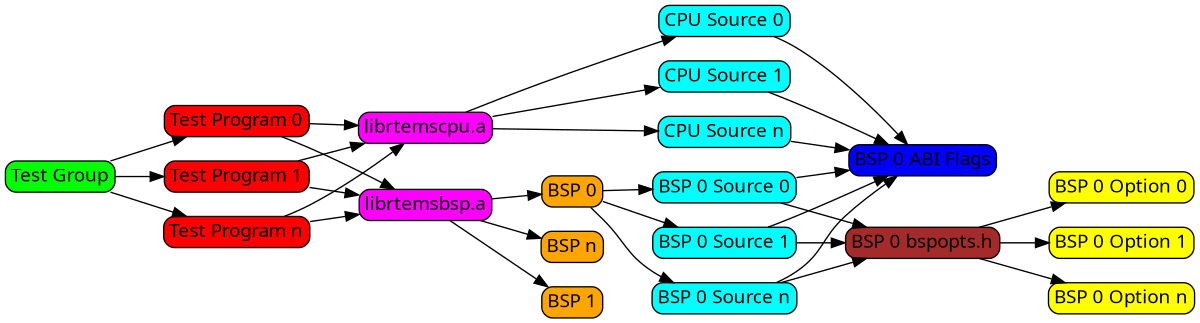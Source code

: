 # SPDX-License-Identifier: CC-BY-SA-4.0

# Copyright (C) 2019 embedded brains GmbH

digraph {
  size="8";
  margin="0";
  node [shape=box, style="filled, rounded", fontname="Sans serif", margin=0.05,width=0.05,height=0.05];
  tg [label="Test Group", fillcolor=green];
  t0 [label="Test Program 0", fillcolor=red];
  t1 [label="Test Program 1", fillcolor=red];
  tn [label="Test Program n", fillcolor=red];
  lb [label="librtemsbsp.a", fillcolor=magenta];
  lc [label="librtemscpu.a", fillcolor=magenta];
  b0 [label="BSP 0", fillcolor=orange];
  b1 [label="BSP 1", fillcolor=orange];
  bn [label="BSP n", fillcolor=orange];
  bo0 [label="BSP 0 bspopts.h", fillcolor=brown];
  o0 [label="BSP 0 Option 0", fillcolor=yellow];
  o1 [label="BSP 0 Option 1", fillcolor=yellow];
  on [label="BSP 0 Option n", fillcolor=yellow];
  abi [label="BSP 0 ABI Flags", fillcolor=blue];
  s0 [label="BSP 0 Source 0", fillcolor=cyan];
  s1 [label="BSP 0 Source 1", fillcolor=cyan];
  sn [label="BSP 0 Source n", fillcolor=cyan];
  c0 [label="CPU Source 0", fillcolor=cyan];
  c1 [label="CPU Source 1", fillcolor=cyan];
  cn [label="CPU Source n", fillcolor=cyan];
  rankdir=LR
  tg -> t0
  tg -> t1
  tg -> tn
  t0 -> lb
  t0 -> lc
  t1 -> lb
  t1 -> lc
  tn -> lb
  tn -> lc
  lb -> b0
  lb -> b1
  lb -> bn
  b0 -> s0
  b0 -> s1
  b0 -> sn
  s0 -> abi
  s1 -> abi
  sn -> abi
  c0 -> abi
  c1 -> abi
  cn -> abi
  bo0 -> o0
  bo0 -> o1
  bo0 -> on
  s0 -> bo0
  s1 -> bo0
  sn -> bo0
  lc -> c0
  lc -> c1
  lc -> cn
  {
    rank=same
    c0 -> c1 [style=invis]
    c1 -> cn [style=invis]
  }
}
